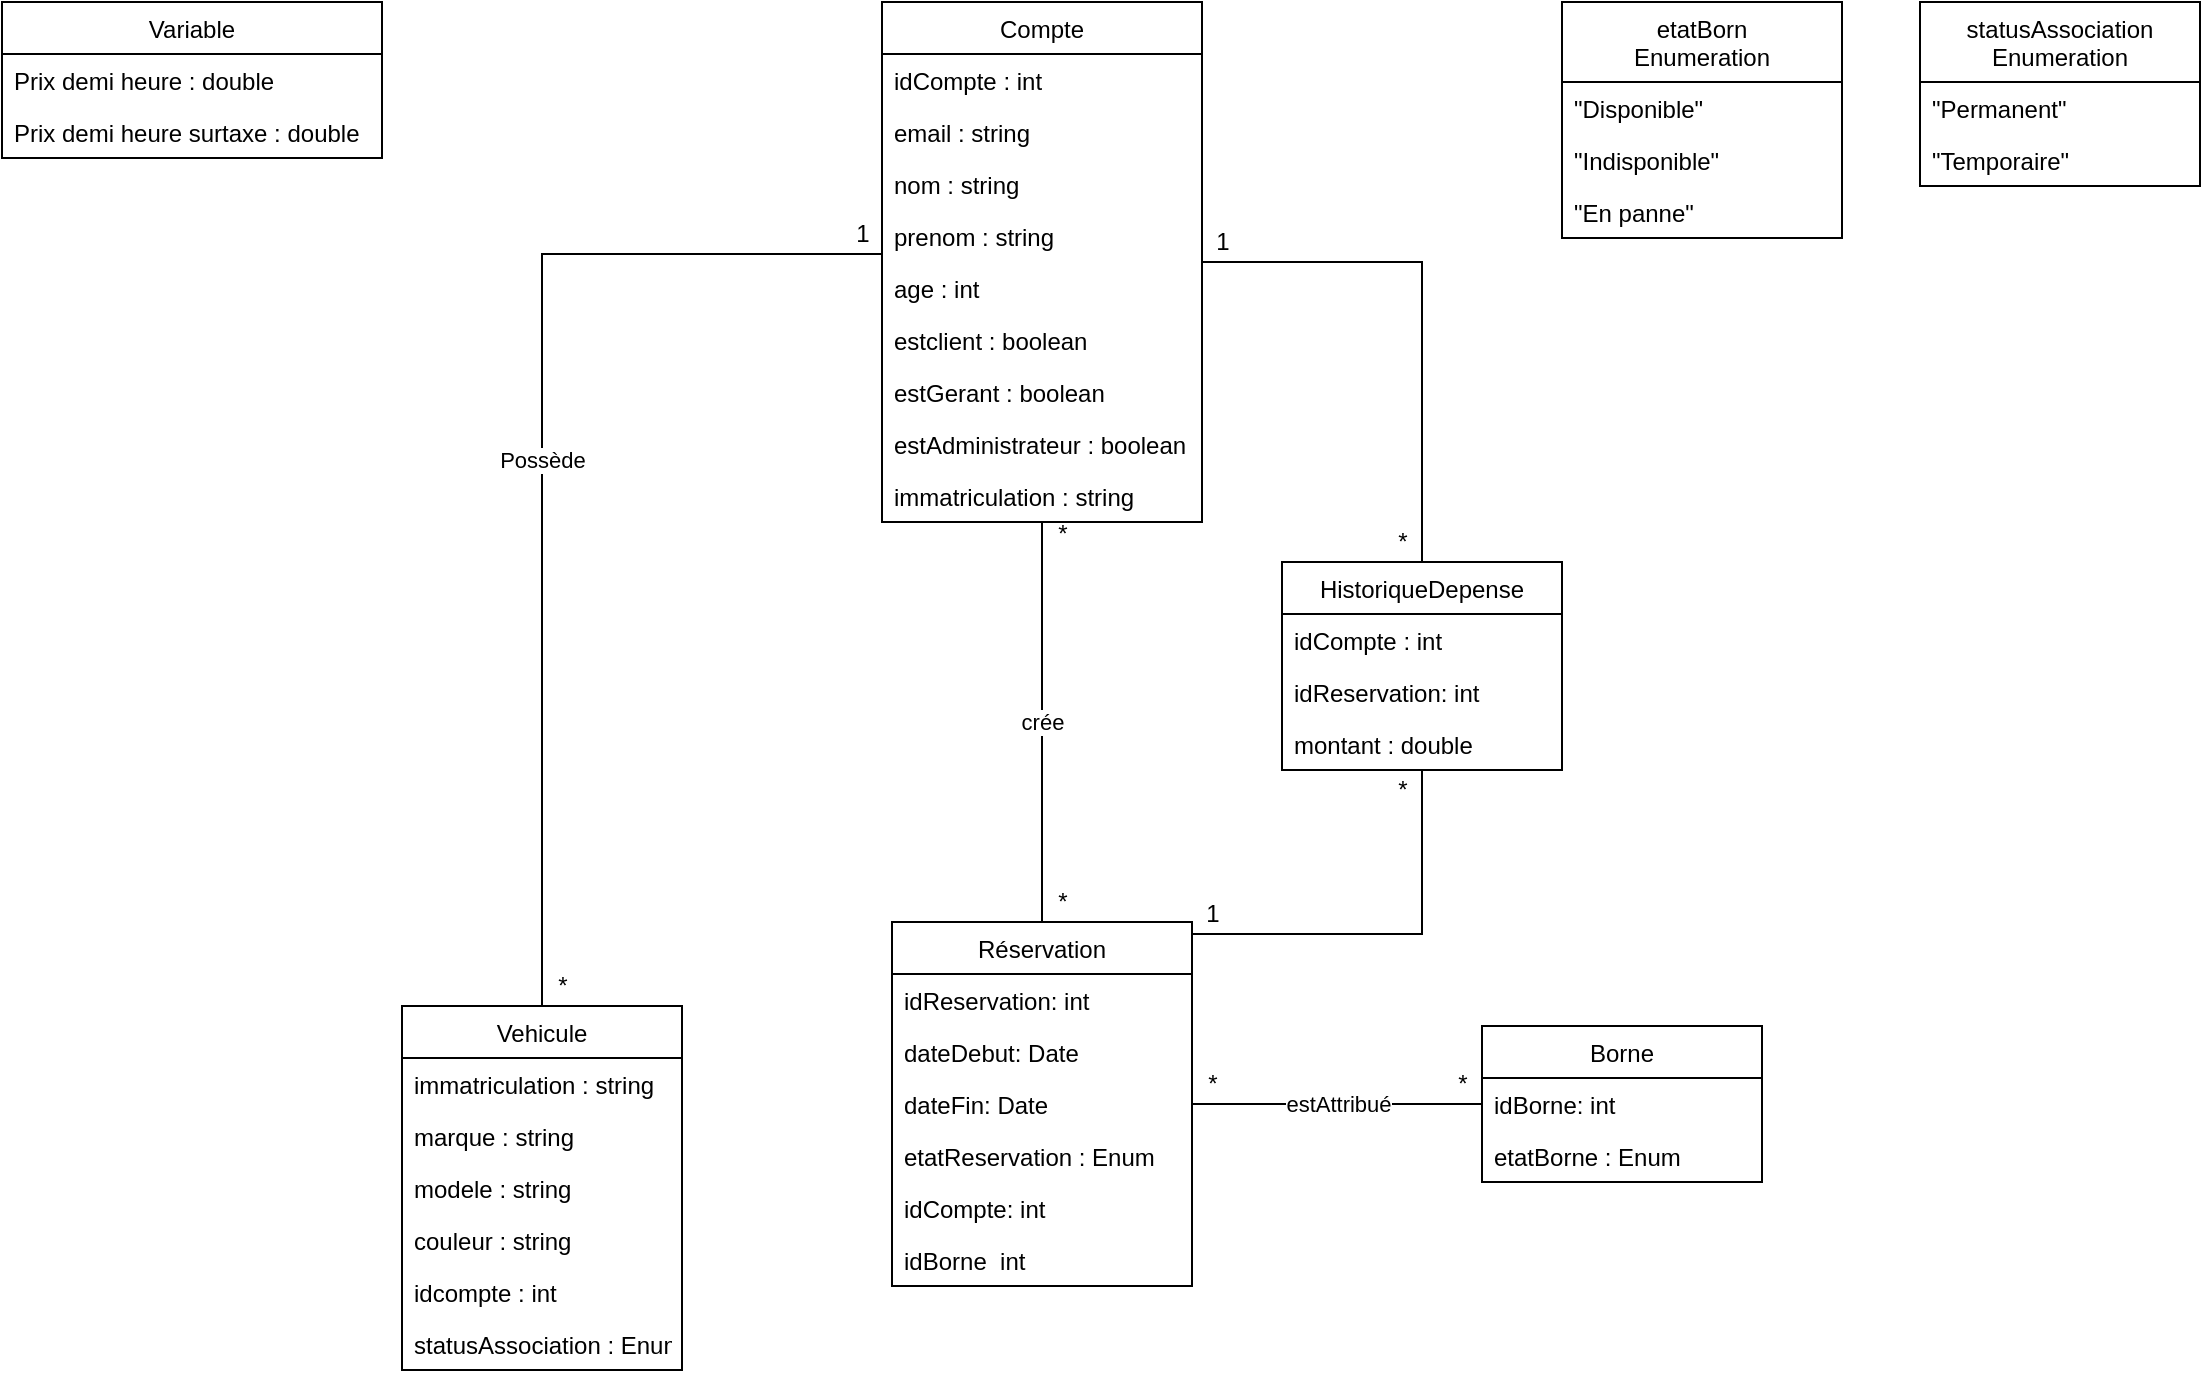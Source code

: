 <mxfile version="14.6.13" type="device"><diagram id="QziXvY-wgyreME_2FTtE" name="Page-1"><mxGraphModel dx="1086" dy="798" grid="1" gridSize="10" guides="1" tooltips="1" connect="1" arrows="1" fold="1" page="1" pageScale="1" pageWidth="1169" pageHeight="827" math="0" shadow="0"><root><mxCell id="0"/><mxCell id="1" parent="0"/><mxCell id="pe2kIR0rG5DE6wVR4wg1-43" value="Variable" style="swimlane;fontStyle=0;childLayout=stackLayout;horizontal=1;startSize=26;fillColor=none;horizontalStack=0;resizeParent=1;resizeParentMax=0;resizeLast=0;collapsible=1;marginBottom=0;" parent="1" vertex="1"><mxGeometry x="70" y="40" width="190" height="78" as="geometry"/></mxCell><mxCell id="pe2kIR0rG5DE6wVR4wg1-44" value="Prix demi heure : double" style="text;strokeColor=none;fillColor=none;align=left;verticalAlign=top;spacingLeft=4;spacingRight=4;overflow=hidden;rotatable=0;points=[[0,0.5],[1,0.5]];portConstraint=eastwest;" parent="pe2kIR0rG5DE6wVR4wg1-43" vertex="1"><mxGeometry y="26" width="190" height="26" as="geometry"/></mxCell><mxCell id="pe2kIR0rG5DE6wVR4wg1-47" value="Prix demi heure surtaxe : double" style="text;strokeColor=none;fillColor=none;align=left;verticalAlign=top;spacingLeft=4;spacingRight=4;overflow=hidden;rotatable=0;points=[[0,0.5],[1,0.5]];portConstraint=eastwest;" parent="pe2kIR0rG5DE6wVR4wg1-43" vertex="1"><mxGeometry y="52" width="190" height="26" as="geometry"/></mxCell><mxCell id="SlY2Ez-CrkV-xl5TRlv_-1" value="Possède" style="edgeStyle=orthogonalEdgeStyle;rounded=0;orthogonalLoop=1;jettySize=auto;html=1;endArrow=none;endFill=0;" parent="1" source="SlY2Ez-CrkV-xl5TRlv_-5" target="SlY2Ez-CrkV-xl5TRlv_-15" edge="1"><mxGeometry relative="1" as="geometry"><Array as="points"><mxPoint x="340" y="166"/></Array><mxPoint x="510" y="424" as="sourcePoint"/></mxGeometry></mxCell><mxCell id="SlY2Ez-CrkV-xl5TRlv_-2" value="crée" style="edgeStyle=orthogonalEdgeStyle;rounded=0;orthogonalLoop=1;jettySize=auto;html=1;endArrow=none;endFill=0;" parent="1" source="SlY2Ez-CrkV-xl5TRlv_-40" target="SlY2Ez-CrkV-xl5TRlv_-5" edge="1"><mxGeometry relative="1" as="geometry"><Array as="points"><mxPoint x="590" y="508"/><mxPoint x="590" y="508"/></Array><mxPoint x="585" y="542" as="sourcePoint"/><mxPoint x="580" y="424" as="targetPoint"/></mxGeometry></mxCell><mxCell id="SlY2Ez-CrkV-xl5TRlv_-3" style="edgeStyle=orthogonalEdgeStyle;rounded=0;orthogonalLoop=1;jettySize=auto;html=1;endArrow=none;endFill=0;" parent="1" source="SlY2Ez-CrkV-xl5TRlv_-40" target="SlY2Ez-CrkV-xl5TRlv_-26" edge="1"><mxGeometry relative="1" as="geometry"><Array as="points"><mxPoint x="780" y="506"/></Array><mxPoint x="630" y="542" as="sourcePoint"/></mxGeometry></mxCell><mxCell id="SlY2Ez-CrkV-xl5TRlv_-46" style="edgeStyle=orthogonalEdgeStyle;rounded=0;orthogonalLoop=1;jettySize=auto;html=1;endArrow=none;endFill=0;" parent="1" source="SlY2Ez-CrkV-xl5TRlv_-5" target="SlY2Ez-CrkV-xl5TRlv_-26" edge="1"><mxGeometry relative="1" as="geometry"/></mxCell><mxCell id="SlY2Ez-CrkV-xl5TRlv_-5" value="Compte" style="swimlane;fontStyle=0;childLayout=stackLayout;horizontal=1;startSize=26;fillColor=none;horizontalStack=0;resizeParent=1;resizeParentMax=0;resizeLast=0;collapsible=1;marginBottom=0;" parent="1" vertex="1"><mxGeometry x="510" y="40" width="160" height="260" as="geometry"/></mxCell><mxCell id="SlY2Ez-CrkV-xl5TRlv_-6" value="idCompte : int" style="text;strokeColor=none;fillColor=none;align=left;verticalAlign=top;spacingLeft=4;spacingRight=4;overflow=hidden;rotatable=0;points=[[0,0.5],[1,0.5]];portConstraint=eastwest;" parent="SlY2Ez-CrkV-xl5TRlv_-5" vertex="1"><mxGeometry y="26" width="160" height="26" as="geometry"/></mxCell><mxCell id="SlY2Ez-CrkV-xl5TRlv_-7" value="email : string" style="text;strokeColor=none;fillColor=none;align=left;verticalAlign=top;spacingLeft=4;spacingRight=4;overflow=hidden;rotatable=0;points=[[0,0.5],[1,0.5]];portConstraint=eastwest;" parent="SlY2Ez-CrkV-xl5TRlv_-5" vertex="1"><mxGeometry y="52" width="160" height="26" as="geometry"/></mxCell><mxCell id="SlY2Ez-CrkV-xl5TRlv_-8" value="nom : string" style="text;strokeColor=none;fillColor=none;align=left;verticalAlign=top;spacingLeft=4;spacingRight=4;overflow=hidden;rotatable=0;points=[[0,0.5],[1,0.5]];portConstraint=eastwest;" parent="SlY2Ez-CrkV-xl5TRlv_-5" vertex="1"><mxGeometry y="78" width="160" height="26" as="geometry"/></mxCell><mxCell id="SlY2Ez-CrkV-xl5TRlv_-9" value="prenom : string" style="text;strokeColor=none;fillColor=none;align=left;verticalAlign=top;spacingLeft=4;spacingRight=4;overflow=hidden;rotatable=0;points=[[0,0.5],[1,0.5]];portConstraint=eastwest;" parent="SlY2Ez-CrkV-xl5TRlv_-5" vertex="1"><mxGeometry y="104" width="160" height="26" as="geometry"/></mxCell><mxCell id="SlY2Ez-CrkV-xl5TRlv_-10" value="age : int" style="text;strokeColor=none;fillColor=none;align=left;verticalAlign=top;spacingLeft=4;spacingRight=4;overflow=hidden;rotatable=0;points=[[0,0.5],[1,0.5]];portConstraint=eastwest;" parent="SlY2Ez-CrkV-xl5TRlv_-5" vertex="1"><mxGeometry y="130" width="160" height="26" as="geometry"/></mxCell><mxCell id="SlY2Ez-CrkV-xl5TRlv_-11" value="estclient : boolean" style="text;strokeColor=none;fillColor=none;align=left;verticalAlign=top;spacingLeft=4;spacingRight=4;overflow=hidden;rotatable=0;points=[[0,0.5],[1,0.5]];portConstraint=eastwest;" parent="SlY2Ez-CrkV-xl5TRlv_-5" vertex="1"><mxGeometry y="156" width="160" height="26" as="geometry"/></mxCell><mxCell id="SlY2Ez-CrkV-xl5TRlv_-12" value="estGerant : boolean" style="text;strokeColor=none;fillColor=none;align=left;verticalAlign=top;spacingLeft=4;spacingRight=4;overflow=hidden;rotatable=0;points=[[0,0.5],[1,0.5]];portConstraint=eastwest;" parent="SlY2Ez-CrkV-xl5TRlv_-5" vertex="1"><mxGeometry y="182" width="160" height="26" as="geometry"/></mxCell><mxCell id="SlY2Ez-CrkV-xl5TRlv_-13" value="estAdministrateur : boolean" style="text;strokeColor=none;fillColor=none;align=left;verticalAlign=top;spacingLeft=4;spacingRight=4;overflow=hidden;rotatable=0;points=[[0,0.5],[1,0.5]];portConstraint=eastwest;" parent="SlY2Ez-CrkV-xl5TRlv_-5" vertex="1"><mxGeometry y="208" width="160" height="26" as="geometry"/></mxCell><mxCell id="SlY2Ez-CrkV-xl5TRlv_-14" value="immatriculation : string" style="text;strokeColor=none;fillColor=none;align=left;verticalAlign=top;spacingLeft=4;spacingRight=4;overflow=hidden;rotatable=0;points=[[0,0.5],[1,0.5]];portConstraint=eastwest;" parent="SlY2Ez-CrkV-xl5TRlv_-5" vertex="1"><mxGeometry y="234" width="160" height="26" as="geometry"/></mxCell><mxCell id="SlY2Ez-CrkV-xl5TRlv_-15" value="Vehicule" style="swimlane;fontStyle=0;childLayout=stackLayout;horizontal=1;startSize=26;fillColor=none;horizontalStack=0;resizeParent=1;resizeParentMax=0;resizeLast=0;collapsible=1;marginBottom=0;" parent="1" vertex="1"><mxGeometry x="270" y="542" width="140" height="182" as="geometry"/></mxCell><mxCell id="SlY2Ez-CrkV-xl5TRlv_-16" value="immatriculation : string" style="text;strokeColor=none;fillColor=none;align=left;verticalAlign=top;spacingLeft=4;spacingRight=4;overflow=hidden;rotatable=0;points=[[0,0.5],[1,0.5]];portConstraint=eastwest;" parent="SlY2Ez-CrkV-xl5TRlv_-15" vertex="1"><mxGeometry y="26" width="140" height="26" as="geometry"/></mxCell><mxCell id="SlY2Ez-CrkV-xl5TRlv_-17" value="marque : string" style="text;strokeColor=none;fillColor=none;align=left;verticalAlign=top;spacingLeft=4;spacingRight=4;overflow=hidden;rotatable=0;points=[[0,0.5],[1,0.5]];portConstraint=eastwest;" parent="SlY2Ez-CrkV-xl5TRlv_-15" vertex="1"><mxGeometry y="52" width="140" height="26" as="geometry"/></mxCell><mxCell id="SlY2Ez-CrkV-xl5TRlv_-18" value="modele : string" style="text;strokeColor=none;fillColor=none;align=left;verticalAlign=top;spacingLeft=4;spacingRight=4;overflow=hidden;rotatable=0;points=[[0,0.5],[1,0.5]];portConstraint=eastwest;" parent="SlY2Ez-CrkV-xl5TRlv_-15" vertex="1"><mxGeometry y="78" width="140" height="26" as="geometry"/></mxCell><mxCell id="SlY2Ez-CrkV-xl5TRlv_-19" value="couleur : string" style="text;strokeColor=none;fillColor=none;align=left;verticalAlign=top;spacingLeft=4;spacingRight=4;overflow=hidden;rotatable=0;points=[[0,0.5],[1,0.5]];portConstraint=eastwest;" parent="SlY2Ez-CrkV-xl5TRlv_-15" vertex="1"><mxGeometry y="104" width="140" height="26" as="geometry"/></mxCell><mxCell id="X5_Uh6CSqSV3FDE9kL1_-1" value="idcompte : int" style="text;strokeColor=none;fillColor=none;align=left;verticalAlign=top;spacingLeft=4;spacingRight=4;overflow=hidden;rotatable=0;points=[[0,0.5],[1,0.5]];portConstraint=eastwest;" parent="SlY2Ez-CrkV-xl5TRlv_-15" vertex="1"><mxGeometry y="130" width="140" height="26" as="geometry"/></mxCell><mxCell id="X5_Uh6CSqSV3FDE9kL1_-2" value="statusAssociation : Enum" style="text;strokeColor=none;fillColor=none;align=left;verticalAlign=top;spacingLeft=4;spacingRight=4;overflow=hidden;rotatable=0;points=[[0,0.5],[1,0.5]];portConstraint=eastwest;" parent="SlY2Ez-CrkV-xl5TRlv_-15" vertex="1"><mxGeometry y="156" width="140" height="26" as="geometry"/></mxCell><mxCell id="SlY2Ez-CrkV-xl5TRlv_-26" value="HistoriqueDepense" style="swimlane;fontStyle=0;childLayout=stackLayout;horizontal=1;startSize=26;fillColor=none;horizontalStack=0;resizeParent=1;resizeParentMax=0;resizeLast=0;collapsible=1;marginBottom=0;" parent="1" vertex="1"><mxGeometry x="710" y="320" width="140" height="104" as="geometry"/></mxCell><mxCell id="SlY2Ez-CrkV-xl5TRlv_-27" value="idCompte : int" style="text;strokeColor=none;fillColor=none;align=left;verticalAlign=top;spacingLeft=4;spacingRight=4;overflow=hidden;rotatable=0;points=[[0,0.5],[1,0.5]];portConstraint=eastwest;" parent="SlY2Ez-CrkV-xl5TRlv_-26" vertex="1"><mxGeometry y="26" width="140" height="26" as="geometry"/></mxCell><mxCell id="SlY2Ez-CrkV-xl5TRlv_-28" value="idReservation: int" style="text;strokeColor=none;fillColor=none;align=left;verticalAlign=top;spacingLeft=4;spacingRight=4;overflow=hidden;rotatable=0;points=[[0,0.5],[1,0.5]];portConstraint=eastwest;" parent="SlY2Ez-CrkV-xl5TRlv_-26" vertex="1"><mxGeometry y="52" width="140" height="26" as="geometry"/></mxCell><mxCell id="Bstbd9fLVhaZLCz30HNm-1" value="montant : double" style="text;strokeColor=none;fillColor=none;align=left;verticalAlign=top;spacingLeft=4;spacingRight=4;overflow=hidden;rotatable=0;points=[[0,0.5],[1,0.5]];portConstraint=eastwest;" vertex="1" parent="SlY2Ez-CrkV-xl5TRlv_-26"><mxGeometry y="78" width="140" height="26" as="geometry"/></mxCell><mxCell id="SlY2Ez-CrkV-xl5TRlv_-29" value="Borne" style="swimlane;fontStyle=0;childLayout=stackLayout;horizontal=1;startSize=26;fillColor=none;horizontalStack=0;resizeParent=1;resizeParentMax=0;resizeLast=0;collapsible=1;marginBottom=0;" parent="1" vertex="1"><mxGeometry x="810" y="552" width="140" height="78" as="geometry"/></mxCell><mxCell id="SlY2Ez-CrkV-xl5TRlv_-30" value="idBorne: int" style="text;strokeColor=none;fillColor=none;align=left;verticalAlign=top;spacingLeft=4;spacingRight=4;overflow=hidden;rotatable=0;points=[[0,0.5],[1,0.5]];portConstraint=eastwest;" parent="SlY2Ez-CrkV-xl5TRlv_-29" vertex="1"><mxGeometry y="26" width="140" height="26" as="geometry"/></mxCell><mxCell id="SlY2Ez-CrkV-xl5TRlv_-31" value="etatBorne : Enum" style="text;strokeColor=none;fillColor=none;align=left;verticalAlign=top;spacingLeft=4;spacingRight=4;overflow=hidden;rotatable=0;points=[[0,0.5],[1,0.5]];portConstraint=eastwest;" parent="SlY2Ez-CrkV-xl5TRlv_-29" vertex="1"><mxGeometry y="52" width="140" height="26" as="geometry"/></mxCell><mxCell id="SlY2Ez-CrkV-xl5TRlv_-47" value="estAttribué" style="edgeStyle=orthogonalEdgeStyle;rounded=0;orthogonalLoop=1;jettySize=auto;html=1;endArrow=none;endFill=0;" parent="1" source="SlY2Ez-CrkV-xl5TRlv_-40" target="SlY2Ez-CrkV-xl5TRlv_-29" edge="1"><mxGeometry relative="1" as="geometry"/></mxCell><mxCell id="SlY2Ez-CrkV-xl5TRlv_-40" value="Réservation" style="swimlane;fontStyle=0;childLayout=stackLayout;horizontal=1;startSize=26;fillColor=none;horizontalStack=0;resizeParent=1;resizeParentMax=0;resizeLast=0;collapsible=1;marginBottom=0;" parent="1" vertex="1"><mxGeometry x="515" y="500" width="150" height="182" as="geometry"/></mxCell><mxCell id="SlY2Ez-CrkV-xl5TRlv_-41" value="idReservation: int" style="text;strokeColor=none;fillColor=none;align=left;verticalAlign=top;spacingLeft=4;spacingRight=4;overflow=hidden;rotatable=0;points=[[0,0.5],[1,0.5]];portConstraint=eastwest;" parent="SlY2Ez-CrkV-xl5TRlv_-40" vertex="1"><mxGeometry y="26" width="150" height="26" as="geometry"/></mxCell><mxCell id="SlY2Ez-CrkV-xl5TRlv_-42" value="dateDebut: Date" style="text;strokeColor=none;fillColor=none;align=left;verticalAlign=top;spacingLeft=4;spacingRight=4;overflow=hidden;rotatable=0;points=[[0,0.5],[1,0.5]];portConstraint=eastwest;" parent="SlY2Ez-CrkV-xl5TRlv_-40" vertex="1"><mxGeometry y="52" width="150" height="26" as="geometry"/></mxCell><mxCell id="SlY2Ez-CrkV-xl5TRlv_-43" value="dateFin: Date" style="text;strokeColor=none;fillColor=none;align=left;verticalAlign=top;spacingLeft=4;spacingRight=4;overflow=hidden;rotatable=0;points=[[0,0.5],[1,0.5]];portConstraint=eastwest;" parent="SlY2Ez-CrkV-xl5TRlv_-40" vertex="1"><mxGeometry y="78" width="150" height="26" as="geometry"/></mxCell><mxCell id="SlY2Ez-CrkV-xl5TRlv_-44" value="etatReservation : Enum" style="text;strokeColor=none;fillColor=none;align=left;verticalAlign=top;spacingLeft=4;spacingRight=4;overflow=hidden;rotatable=0;points=[[0,0.5],[1,0.5]];portConstraint=eastwest;" parent="SlY2Ez-CrkV-xl5TRlv_-40" vertex="1"><mxGeometry y="104" width="150" height="26" as="geometry"/></mxCell><mxCell id="SlY2Ez-CrkV-xl5TRlv_-45" value="idCompte: int" style="text;strokeColor=none;fillColor=none;align=left;verticalAlign=top;spacingLeft=4;spacingRight=4;overflow=hidden;rotatable=0;points=[[0,0.5],[1,0.5]];portConstraint=eastwest;" parent="SlY2Ez-CrkV-xl5TRlv_-40" vertex="1"><mxGeometry y="130" width="150" height="26" as="geometry"/></mxCell><mxCell id="SlY2Ez-CrkV-xl5TRlv_-48" value="idBorne  int" style="text;strokeColor=none;fillColor=none;align=left;verticalAlign=top;spacingLeft=4;spacingRight=4;overflow=hidden;rotatable=0;points=[[0,0.5],[1,0.5]];portConstraint=eastwest;" parent="SlY2Ez-CrkV-xl5TRlv_-40" vertex="1"><mxGeometry y="156" width="150" height="26" as="geometry"/></mxCell><mxCell id="SlY2Ez-CrkV-xl5TRlv_-52" value="*" style="text;html=1;align=center;verticalAlign=middle;resizable=0;points=[];autosize=1;strokeColor=none;fillColor=none;" parent="1" vertex="1"><mxGeometry x="590" y="480" width="20" height="20" as="geometry"/></mxCell><mxCell id="SlY2Ez-CrkV-xl5TRlv_-53" value="*" style="text;html=1;align=center;verticalAlign=middle;resizable=0;points=[];autosize=1;strokeColor=none;fillColor=none;" parent="1" vertex="1"><mxGeometry x="590" y="296" width="20" height="20" as="geometry"/></mxCell><mxCell id="SlY2Ez-CrkV-xl5TRlv_-54" value="*" style="text;html=1;align=center;verticalAlign=middle;resizable=0;points=[];autosize=1;strokeColor=none;fillColor=none;" parent="1" vertex="1"><mxGeometry x="665" y="571" width="20" height="20" as="geometry"/></mxCell><mxCell id="SlY2Ez-CrkV-xl5TRlv_-55" value="*" style="text;html=1;align=center;verticalAlign=middle;resizable=0;points=[];autosize=1;strokeColor=none;fillColor=none;" parent="1" vertex="1"><mxGeometry x="790" y="571" width="20" height="20" as="geometry"/></mxCell><mxCell id="SlY2Ez-CrkV-xl5TRlv_-56" value="1" style="text;html=1;align=center;verticalAlign=middle;resizable=0;points=[];autosize=1;strokeColor=none;fillColor=none;" parent="1" vertex="1"><mxGeometry x="665" y="486" width="20" height="20" as="geometry"/></mxCell><mxCell id="SlY2Ez-CrkV-xl5TRlv_-57" value="*" style="text;html=1;align=center;verticalAlign=middle;resizable=0;points=[];autosize=1;strokeColor=none;fillColor=none;" parent="1" vertex="1"><mxGeometry x="760" y="424" width="20" height="20" as="geometry"/></mxCell><mxCell id="SlY2Ez-CrkV-xl5TRlv_-58" value="*" style="text;html=1;align=center;verticalAlign=middle;resizable=0;points=[];autosize=1;strokeColor=none;fillColor=none;" parent="1" vertex="1"><mxGeometry x="760" y="300" width="20" height="20" as="geometry"/></mxCell><mxCell id="SlY2Ez-CrkV-xl5TRlv_-59" value="1" style="text;html=1;align=center;verticalAlign=middle;resizable=0;points=[];autosize=1;strokeColor=none;fillColor=none;" parent="1" vertex="1"><mxGeometry x="670" y="150" width="20" height="20" as="geometry"/></mxCell><mxCell id="SlY2Ez-CrkV-xl5TRlv_-60" value="*" style="text;html=1;align=center;verticalAlign=middle;resizable=0;points=[];autosize=1;strokeColor=none;fillColor=none;" parent="1" vertex="1"><mxGeometry x="340" y="522" width="20" height="20" as="geometry"/></mxCell><mxCell id="SlY2Ez-CrkV-xl5TRlv_-61" value="1" style="text;html=1;align=center;verticalAlign=middle;resizable=0;points=[];autosize=1;strokeColor=none;fillColor=none;" parent="1" vertex="1"><mxGeometry x="490" y="146" width="20" height="20" as="geometry"/></mxCell><mxCell id="X5_Uh6CSqSV3FDE9kL1_-3" value="etatBorn&#10;Enumeration" style="swimlane;fontStyle=0;childLayout=stackLayout;horizontal=1;startSize=40;fillColor=none;horizontalStack=0;resizeParent=1;resizeParentMax=0;resizeLast=0;collapsible=1;marginBottom=0;" parent="1" vertex="1"><mxGeometry x="850" y="40" width="140" height="118" as="geometry"/></mxCell><mxCell id="X5_Uh6CSqSV3FDE9kL1_-4" value="&quot;Disponible&quot;" style="text;strokeColor=none;fillColor=none;align=left;verticalAlign=top;spacingLeft=4;spacingRight=4;overflow=hidden;rotatable=0;points=[[0,0.5],[1,0.5]];portConstraint=eastwest;" parent="X5_Uh6CSqSV3FDE9kL1_-3" vertex="1"><mxGeometry y="40" width="140" height="26" as="geometry"/></mxCell><mxCell id="X5_Uh6CSqSV3FDE9kL1_-5" value="&quot;Indisponible&quot;" style="text;strokeColor=none;fillColor=none;align=left;verticalAlign=top;spacingLeft=4;spacingRight=4;overflow=hidden;rotatable=0;points=[[0,0.5],[1,0.5]];portConstraint=eastwest;" parent="X5_Uh6CSqSV3FDE9kL1_-3" vertex="1"><mxGeometry y="66" width="140" height="26" as="geometry"/></mxCell><mxCell id="X5_Uh6CSqSV3FDE9kL1_-9" value="&quot;En panne&quot;" style="text;strokeColor=none;fillColor=none;align=left;verticalAlign=top;spacingLeft=4;spacingRight=4;overflow=hidden;rotatable=0;points=[[0,0.5],[1,0.5]];portConstraint=eastwest;" parent="X5_Uh6CSqSV3FDE9kL1_-3" vertex="1"><mxGeometry y="92" width="140" height="26" as="geometry"/></mxCell><mxCell id="X5_Uh6CSqSV3FDE9kL1_-6" value="statusAssociation&#10;Enumeration" style="swimlane;fontStyle=0;childLayout=stackLayout;horizontal=1;startSize=40;fillColor=none;horizontalStack=0;resizeParent=1;resizeParentMax=0;resizeLast=0;collapsible=1;marginBottom=0;" parent="1" vertex="1"><mxGeometry x="1029" y="40" width="140" height="92" as="geometry"/></mxCell><mxCell id="X5_Uh6CSqSV3FDE9kL1_-7" value="&quot;Permanent&quot;" style="text;strokeColor=none;fillColor=none;align=left;verticalAlign=top;spacingLeft=4;spacingRight=4;overflow=hidden;rotatable=0;points=[[0,0.5],[1,0.5]];portConstraint=eastwest;" parent="X5_Uh6CSqSV3FDE9kL1_-6" vertex="1"><mxGeometry y="40" width="140" height="26" as="geometry"/></mxCell><mxCell id="X5_Uh6CSqSV3FDE9kL1_-8" value="&quot;Temporaire&quot;" style="text;strokeColor=none;fillColor=none;align=left;verticalAlign=top;spacingLeft=4;spacingRight=4;overflow=hidden;rotatable=0;points=[[0,0.5],[1,0.5]];portConstraint=eastwest;" parent="X5_Uh6CSqSV3FDE9kL1_-6" vertex="1"><mxGeometry y="66" width="140" height="26" as="geometry"/></mxCell></root></mxGraphModel></diagram></mxfile>